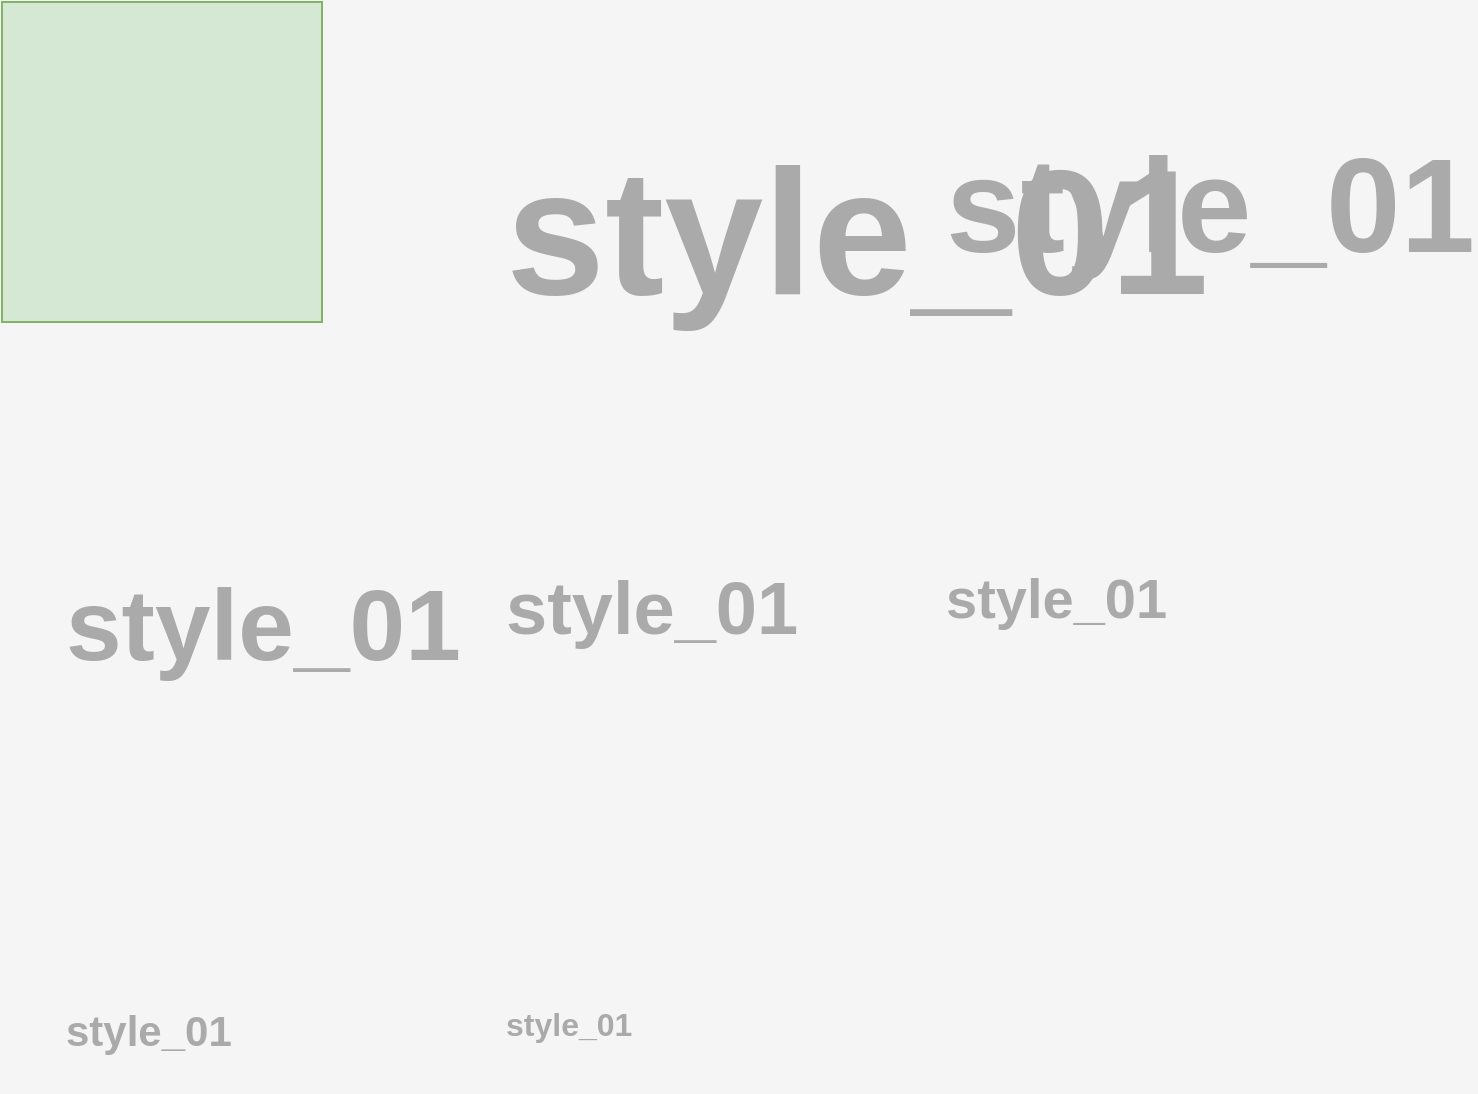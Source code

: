 <mxfile>
  <diagram id="7l5" name="style_01">
    <mxGraphModel dx="0" dy="0" background="#f5f5f5" grid="0" gridSize="10" guides="1" tooltips="1" connect="1" arrows="1" fold="1" page="1" pageScale="1" pageWidth="1169" pageHeight="827" math="0" shadow="0">
      <root>
        <mxCell id="page_root_7l5" parent="7l5"/>
        <mxCell id="node_root_7l5" parent="page_root_7l5"/>
        <mxCell id="7l5-2" value="" style="whiteSpace=wrap;html=1;fillColor=#d5e8d4;strokeColor=#82b366;fontColor=#333333" vertex="1" parent="node_root_7l5">
          <mxGeometry x="30" y="30" width="160" height="160" as="geometry"/>
        </mxCell>
        <mxCell id="7l5-3" value="style_01" style="whiteSpace=wrap;html=1;fontColor=#aaaaaa;text;fontSize=89;fontStyle=1;fillColor=none" vertex="1" parent="node_root_7l5">
          <mxGeometry x="280" y="85" width="100" height="50" as="geometry"/>
        </mxCell>
        <mxCell id="7l5-4" value="style_01" style="whiteSpace=wrap;html=1;fontColor=#aaaaaa;text;fontSize=67;fontStyle=1;fillColor=none" vertex="1" parent="node_root_7l5">
          <mxGeometry x="500" y="85" width="100" height="50" as="geometry"/>
        </mxCell>
        <mxCell id="7l5-5" value="style_01" style="whiteSpace=wrap;html=1;fontColor=#aaaaaa;text;fontSize=50;fontStyle=1;fillColor=none" vertex="1" parent="node_root_7l5">
          <mxGeometry x="60" y="305" width="100" height="50" as="geometry"/>
        </mxCell>
        <mxCell id="7l5-6" value="style_01" style="whiteSpace=wrap;html=1;fontColor=#aaaaaa;text;fontSize=37;fontStyle=1;fillColor=none" vertex="1" parent="node_root_7l5">
          <mxGeometry x="280" y="305" width="100" height="50" as="geometry"/>
        </mxCell>
        <mxCell id="7l5-7" value="style_01" style="whiteSpace=wrap;html=1;fontColor=#aaaaaa;text;fontSize=28;fontStyle=1;fillColor=none" vertex="1" parent="node_root_7l5">
          <mxGeometry x="500" y="305" width="100" height="50" as="geometry"/>
        </mxCell>
        <mxCell id="7l5-8" value="style_01" style="whiteSpace=wrap;html=1;fontColor=#aaaaaa;text;fontSize=21;fontStyle=1;fillColor=none" vertex="1" parent="node_root_7l5">
          <mxGeometry x="60" y="525" width="100" height="50" as="geometry"/>
        </mxCell>
        <mxCell id="7l5-9" value="style_01" style="whiteSpace=wrap;html=1;fontColor=#aaaaaa;text;fontSize=16;fontStyle=1;fillColor=none" vertex="1" parent="node_root_7l5">
          <mxGeometry x="280" y="525" width="100" height="50" as="geometry"/>
        </mxCell>
      </root>
    </mxGraphModel>
  </diagram>
  <diagram id="yws" name="style_02">
    <mxGraphModel dx="0" dy="0" background="#dae8fc" grid="0" gridSize="10" guides="1" tooltips="1" connect="1" arrows="1" fold="1" page="1" pageScale="1" pageWidth="1169" pageHeight="827" math="0" shadow="0">
      <root>
        <mxCell id="page_root_yws" parent="yws"/>
        <mxCell id="node_root_yws" parent="page_root_yws"/>
        <mxCell id="yws-2" value="" style="whiteSpace=wrap;html=1;fillColor=#d5e8d4;strokeColor=#82b366;fontColor=#333333" vertex="1" parent="node_root_yws">
          <mxGeometry x="30" y="30" width="160" height="160" as="geometry"/>
        </mxCell>
        <mxCell id="yws-3" value="style_02" style="whiteSpace=wrap;html=1;fontColor=#aaaaaa;text;fontSize=89;fontStyle=1;fillColor=none" vertex="1" parent="node_root_yws">
          <mxGeometry x="280" y="85" width="100" height="50" as="geometry"/>
        </mxCell>
        <mxCell id="yws-4" value="style_02" style="whiteSpace=wrap;html=1;fontColor=#aaaaaa;text;fontSize=67;fontStyle=1;fillColor=none" vertex="1" parent="node_root_yws">
          <mxGeometry x="500" y="85" width="100" height="50" as="geometry"/>
        </mxCell>
        <mxCell id="yws-5" value="style_02" style="whiteSpace=wrap;html=1;fontColor=#aaaaaa;text;fontSize=50;fontStyle=1;fillColor=none" vertex="1" parent="node_root_yws">
          <mxGeometry x="60" y="305" width="100" height="50" as="geometry"/>
        </mxCell>
        <mxCell id="yws-6" value="style_02" style="whiteSpace=wrap;html=1;fontColor=#aaaaaa;text;fontSize=37;fontStyle=1;fillColor=none" vertex="1" parent="node_root_yws">
          <mxGeometry x="280" y="305" width="100" height="50" as="geometry"/>
        </mxCell>
        <mxCell id="yws-7" value="style_02" style="whiteSpace=wrap;html=1;fontColor=#aaaaaa;text;fontSize=28;fontStyle=1;fillColor=none" vertex="1" parent="node_root_yws">
          <mxGeometry x="500" y="305" width="100" height="50" as="geometry"/>
        </mxCell>
        <mxCell id="yws-8" value="style_02" style="whiteSpace=wrap;html=1;fontColor=#aaaaaa;text;fontSize=21;fontStyle=1;fillColor=none" vertex="1" parent="node_root_yws">
          <mxGeometry x="60" y="525" width="100" height="50" as="geometry"/>
        </mxCell>
        <mxCell id="yws-9" value="style_02" style="whiteSpace=wrap;html=1;fontColor=#aaaaaa;text;fontSize=16;fontStyle=1;fillColor=none" vertex="1" parent="node_root_yws">
          <mxGeometry x="280" y="525" width="100" height="50" as="geometry"/>
        </mxCell>
      </root>
    </mxGraphModel>
  </diagram>
  <diagram id="uBb" name="style_03">
    <mxGraphModel dx="0" dy="0" background="#d5e8d4" grid="0" gridSize="10" guides="1" tooltips="1" connect="1" arrows="1" fold="1" page="1" pageScale="1" pageWidth="1169" pageHeight="827" math="0" shadow="0">
      <root>
        <mxCell id="page_root_uBb" parent="uBb"/>
        <mxCell id="node_root_uBb" parent="page_root_uBb"/>
        <mxCell id="uBb-2" value="" style="whiteSpace=wrap;html=1;fillColor=#d5e8d4;strokeColor=#82b366;fontColor=#333333" vertex="1" parent="node_root_uBb">
          <mxGeometry x="30" y="30" width="160" height="160" as="geometry"/>
        </mxCell>
        <mxCell id="uBb-3" value="style_03" style="whiteSpace=wrap;html=1;fontColor=#aaaaaa;text;fontSize=89;fontStyle=1;fillColor=none" vertex="1" parent="node_root_uBb">
          <mxGeometry x="280" y="85" width="100" height="50" as="geometry"/>
        </mxCell>
        <mxCell id="uBb-4" value="style_03" style="whiteSpace=wrap;html=1;fontColor=#aaaaaa;text;fontSize=67;fontStyle=1;fillColor=none" vertex="1" parent="node_root_uBb">
          <mxGeometry x="500" y="85" width="100" height="50" as="geometry"/>
        </mxCell>
        <mxCell id="uBb-5" value="style_03" style="whiteSpace=wrap;html=1;fontColor=#aaaaaa;text;fontSize=50;fontStyle=1;fillColor=none" vertex="1" parent="node_root_uBb">
          <mxGeometry x="60" y="305" width="100" height="50" as="geometry"/>
        </mxCell>
        <mxCell id="uBb-6" value="style_03" style="whiteSpace=wrap;html=1;fontColor=#aaaaaa;text;fontSize=37;fontStyle=1;fillColor=none" vertex="1" parent="node_root_uBb">
          <mxGeometry x="280" y="305" width="100" height="50" as="geometry"/>
        </mxCell>
        <mxCell id="uBb-7" value="style_03" style="whiteSpace=wrap;html=1;fontColor=#aaaaaa;text;fontSize=28;fontStyle=1;fillColor=none" vertex="1" parent="node_root_uBb">
          <mxGeometry x="500" y="305" width="100" height="50" as="geometry"/>
        </mxCell>
        <mxCell id="uBb-8" value="style_03" style="whiteSpace=wrap;html=1;fontColor=#aaaaaa;text;fontSize=21;fontStyle=1;fillColor=none" vertex="1" parent="node_root_uBb">
          <mxGeometry x="60" y="525" width="100" height="50" as="geometry"/>
        </mxCell>
        <mxCell id="uBb-9" value="style_03" style="whiteSpace=wrap;html=1;fontColor=#aaaaaa;text;fontSize=16;fontStyle=1;fillColor=none" vertex="1" parent="node_root_uBb">
          <mxGeometry x="280" y="525" width="100" height="50" as="geometry"/>
        </mxCell>
      </root>
    </mxGraphModel>
  </diagram>
  <diagram id="U6l" name="style_04">
    <mxGraphModel dx="0" dy="0" background="#ffe6cc" grid="0" gridSize="10" guides="1" tooltips="1" connect="1" arrows="1" fold="1" page="1" pageScale="1" pageWidth="1169" pageHeight="827" math="0" shadow="0">
      <root>
        <mxCell id="page_root_U6l" parent="U6l"/>
        <mxCell id="node_root_U6l" parent="page_root_U6l"/>
        <mxCell id="U6l-2" value="" style="whiteSpace=wrap;html=1;fillColor=#d5e8d4;strokeColor=#82b366;fontColor=#333333" vertex="1" parent="node_root_U6l">
          <mxGeometry x="30" y="30" width="160" height="160" as="geometry"/>
        </mxCell>
        <mxCell id="U6l-3" value="style_04" style="whiteSpace=wrap;html=1;fontColor=#aaaaaa;text;fontSize=89;fontStyle=1;fillColor=none" vertex="1" parent="node_root_U6l">
          <mxGeometry x="280" y="85" width="100" height="50" as="geometry"/>
        </mxCell>
        <mxCell id="U6l-4" value="style_04" style="whiteSpace=wrap;html=1;fontColor=#aaaaaa;text;fontSize=67;fontStyle=1;fillColor=none" vertex="1" parent="node_root_U6l">
          <mxGeometry x="500" y="85" width="100" height="50" as="geometry"/>
        </mxCell>
        <mxCell id="U6l-5" value="style_04" style="whiteSpace=wrap;html=1;fontColor=#aaaaaa;text;fontSize=50;fontStyle=1;fillColor=none" vertex="1" parent="node_root_U6l">
          <mxGeometry x="60" y="305" width="100" height="50" as="geometry"/>
        </mxCell>
        <mxCell id="U6l-6" value="style_04" style="whiteSpace=wrap;html=1;fontColor=#aaaaaa;text;fontSize=37;fontStyle=1;fillColor=none" vertex="1" parent="node_root_U6l">
          <mxGeometry x="280" y="305" width="100" height="50" as="geometry"/>
        </mxCell>
        <mxCell id="U6l-7" value="style_04" style="whiteSpace=wrap;html=1;fontColor=#aaaaaa;text;fontSize=28;fontStyle=1;fillColor=none" vertex="1" parent="node_root_U6l">
          <mxGeometry x="500" y="305" width="100" height="50" as="geometry"/>
        </mxCell>
        <mxCell id="U6l-8" value="style_04" style="whiteSpace=wrap;html=1;fontColor=#aaaaaa;text;fontSize=21;fontStyle=1;fillColor=none" vertex="1" parent="node_root_U6l">
          <mxGeometry x="60" y="525" width="100" height="50" as="geometry"/>
        </mxCell>
        <mxCell id="U6l-9" value="style_04" style="whiteSpace=wrap;html=1;fontColor=#aaaaaa;text;fontSize=16;fontStyle=1;fillColor=none" vertex="1" parent="node_root_U6l">
          <mxGeometry x="280" y="525" width="100" height="50" as="geometry"/>
        </mxCell>
      </root>
    </mxGraphModel>
  </diagram>
  <diagram id="V4E" name="style_05">
    <mxGraphModel dx="0" dy="0" background="#fff2cc" grid="0" gridSize="10" guides="1" tooltips="1" connect="1" arrows="1" fold="1" page="1" pageScale="1" pageWidth="1169" pageHeight="827" math="0" shadow="0">
      <root>
        <mxCell id="page_root_V4E" parent="V4E"/>
        <mxCell id="node_root_V4E" parent="page_root_V4E"/>
        <mxCell id="V4E-2" value="" style="whiteSpace=wrap;html=1;fillColor=#d5e8d4;strokeColor=#82b366;fontColor=#333333" vertex="1" parent="node_root_V4E">
          <mxGeometry x="30" y="30" width="160" height="160" as="geometry"/>
        </mxCell>
        <mxCell id="V4E-3" value="style_05" style="whiteSpace=wrap;html=1;fontColor=#aaaaaa;text;fontSize=89;fontStyle=1;fillColor=none" vertex="1" parent="node_root_V4E">
          <mxGeometry x="280" y="85" width="100" height="50" as="geometry"/>
        </mxCell>
        <mxCell id="V4E-4" value="style_05" style="whiteSpace=wrap;html=1;fontColor=#aaaaaa;text;fontSize=67;fontStyle=1;fillColor=none" vertex="1" parent="node_root_V4E">
          <mxGeometry x="500" y="85" width="100" height="50" as="geometry"/>
        </mxCell>
        <mxCell id="V4E-5" value="style_05" style="whiteSpace=wrap;html=1;fontColor=#aaaaaa;text;fontSize=50;fontStyle=1;fillColor=none" vertex="1" parent="node_root_V4E">
          <mxGeometry x="60" y="305" width="100" height="50" as="geometry"/>
        </mxCell>
        <mxCell id="V4E-6" value="style_05" style="whiteSpace=wrap;html=1;fontColor=#aaaaaa;text;fontSize=37;fontStyle=1;fillColor=none" vertex="1" parent="node_root_V4E">
          <mxGeometry x="280" y="305" width="100" height="50" as="geometry"/>
        </mxCell>
        <mxCell id="V4E-7" value="style_05" style="whiteSpace=wrap;html=1;fontColor=#aaaaaa;text;fontSize=28;fontStyle=1;fillColor=none" vertex="1" parent="node_root_V4E">
          <mxGeometry x="500" y="305" width="100" height="50" as="geometry"/>
        </mxCell>
        <mxCell id="V4E-8" value="style_05" style="whiteSpace=wrap;html=1;fontColor=#aaaaaa;text;fontSize=21;fontStyle=1;fillColor=none" vertex="1" parent="node_root_V4E">
          <mxGeometry x="60" y="525" width="100" height="50" as="geometry"/>
        </mxCell>
        <mxCell id="V4E-9" value="style_05" style="whiteSpace=wrap;html=1;fontColor=#aaaaaa;text;fontSize=16;fontStyle=1;fillColor=none" vertex="1" parent="node_root_V4E">
          <mxGeometry x="280" y="525" width="100" height="50" as="geometry"/>
        </mxCell>
      </root>
    </mxGraphModel>
  </diagram>
</mxfile>